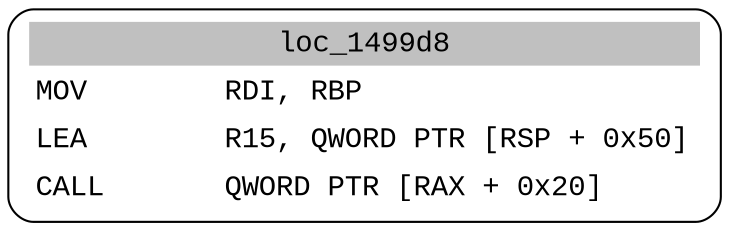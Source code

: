 digraph asm_graph {
1941 [
shape="Mrecord" fontname="Courier New"label =<<table border="0" cellborder="0" cellpadding="3"><tr><td align="center" colspan="2" bgcolor="grey">loc_1499d8</td></tr><tr><td align="left">MOV        RDI, RBP</td></tr><tr><td align="left">LEA        R15, QWORD PTR [RSP + 0x50]</td></tr><tr><td align="left">CALL       QWORD PTR [RAX + 0x20]</td></tr></table>> ];
}